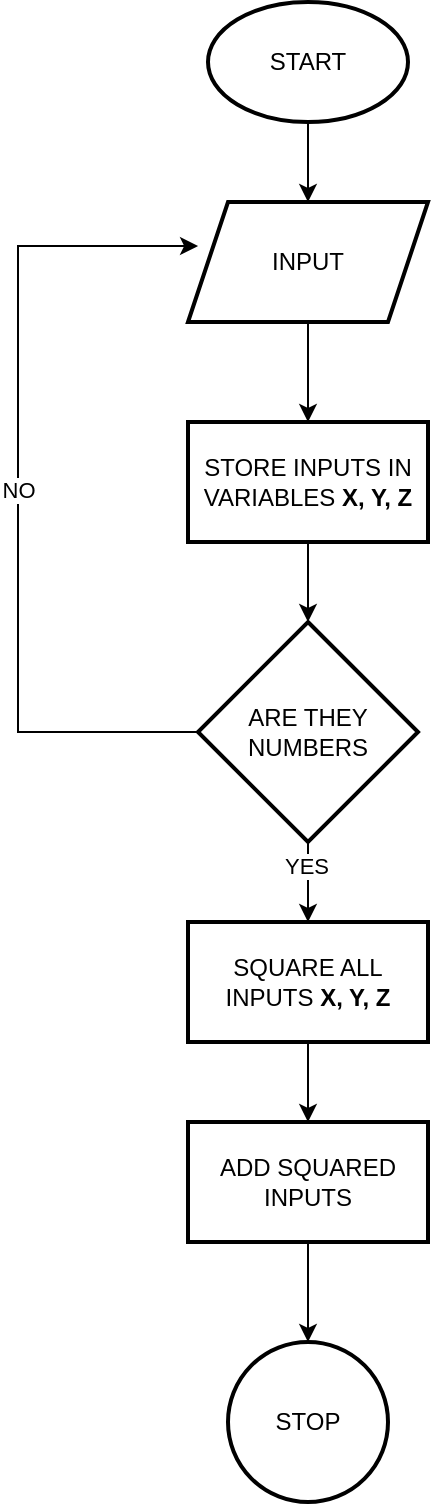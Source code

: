 <mxfile version="21.6.1" type="github">
  <diagram name="Page-1" id="BwnRBdXKa4E6GOIgSqkZ">
    <mxGraphModel dx="1434" dy="788" grid="1" gridSize="10" guides="1" tooltips="1" connect="1" arrows="1" fold="1" page="1" pageScale="1" pageWidth="850" pageHeight="1100" math="0" shadow="0">
      <root>
        <mxCell id="0" />
        <mxCell id="1" parent="0" />
        <mxCell id="X_WVXnbt7o2ZNQTatCL0-10" value="" style="edgeStyle=orthogonalEdgeStyle;rounded=0;orthogonalLoop=1;jettySize=auto;html=1;" parent="1" source="X_WVXnbt7o2ZNQTatCL0-1" target="X_WVXnbt7o2ZNQTatCL0-9" edge="1">
          <mxGeometry relative="1" as="geometry" />
        </mxCell>
        <mxCell id="X_WVXnbt7o2ZNQTatCL0-1" value="START" style="strokeWidth=2;html=1;shape=mxgraph.flowchart.start_1;whiteSpace=wrap;" parent="1" vertex="1">
          <mxGeometry x="375" y="60" width="100" height="60" as="geometry" />
        </mxCell>
        <mxCell id="X_WVXnbt7o2ZNQTatCL0-12" value="" style="edgeStyle=orthogonalEdgeStyle;rounded=0;orthogonalLoop=1;jettySize=auto;html=1;" parent="1" source="X_WVXnbt7o2ZNQTatCL0-9" target="X_WVXnbt7o2ZNQTatCL0-11" edge="1">
          <mxGeometry relative="1" as="geometry" />
        </mxCell>
        <mxCell id="X_WVXnbt7o2ZNQTatCL0-9" value="INPUT" style="shape=parallelogram;perimeter=parallelogramPerimeter;whiteSpace=wrap;html=1;fixedSize=1;strokeWidth=2;" parent="1" vertex="1">
          <mxGeometry x="365" y="160" width="120" height="60" as="geometry" />
        </mxCell>
        <mxCell id="X_WVXnbt7o2ZNQTatCL0-14" value="" style="edgeStyle=orthogonalEdgeStyle;rounded=0;orthogonalLoop=1;jettySize=auto;html=1;" parent="1" source="X_WVXnbt7o2ZNQTatCL0-11" target="X_WVXnbt7o2ZNQTatCL0-13" edge="1">
          <mxGeometry relative="1" as="geometry" />
        </mxCell>
        <mxCell id="X_WVXnbt7o2ZNQTatCL0-11" value="STORE INPUTS IN VARIABLES &lt;b&gt;X, Y, Z&lt;/b&gt;" style="whiteSpace=wrap;html=1;strokeWidth=2;" parent="1" vertex="1">
          <mxGeometry x="365" y="270" width="120" height="60" as="geometry" />
        </mxCell>
        <mxCell id="X_WVXnbt7o2ZNQTatCL0-18" value="NO" style="edgeStyle=elbowEdgeStyle;rounded=0;orthogonalLoop=1;jettySize=auto;html=1;exitX=0;exitY=0.5;exitDx=0;exitDy=0;entryX=0.042;entryY=0.367;entryDx=0;entryDy=0;entryPerimeter=0;elbow=vertical;" parent="1" source="X_WVXnbt7o2ZNQTatCL0-13" target="X_WVXnbt7o2ZNQTatCL0-9" edge="1">
          <mxGeometry relative="1" as="geometry">
            <mxPoint x="290" y="200" as="targetPoint" />
            <Array as="points">
              <mxPoint x="280" y="300" />
            </Array>
          </mxGeometry>
        </mxCell>
        <mxCell id="X_WVXnbt7o2ZNQTatCL0-23" value="" style="edgeStyle=orthogonalEdgeStyle;rounded=0;orthogonalLoop=1;jettySize=auto;html=1;" parent="1" source="X_WVXnbt7o2ZNQTatCL0-13" target="X_WVXnbt7o2ZNQTatCL0-22" edge="1">
          <mxGeometry relative="1" as="geometry" />
        </mxCell>
        <mxCell id="X_WVXnbt7o2ZNQTatCL0-26" value="YES" style="edgeLabel;html=1;align=center;verticalAlign=middle;resizable=0;points=[];" parent="X_WVXnbt7o2ZNQTatCL0-23" vertex="1" connectable="0">
          <mxGeometry x="-0.4" y="3" relative="1" as="geometry">
            <mxPoint x="-4" as="offset" />
          </mxGeometry>
        </mxCell>
        <mxCell id="X_WVXnbt7o2ZNQTatCL0-13" value="ARE THEY NUMBERS" style="rhombus;whiteSpace=wrap;html=1;strokeWidth=2;" parent="1" vertex="1">
          <mxGeometry x="370" y="370" width="110" height="110" as="geometry" />
        </mxCell>
        <mxCell id="X_WVXnbt7o2ZNQTatCL0-25" value="" style="edgeStyle=orthogonalEdgeStyle;rounded=0;orthogonalLoop=1;jettySize=auto;html=1;" parent="1" source="X_WVXnbt7o2ZNQTatCL0-22" target="X_WVXnbt7o2ZNQTatCL0-24" edge="1">
          <mxGeometry relative="1" as="geometry" />
        </mxCell>
        <mxCell id="X_WVXnbt7o2ZNQTatCL0-22" value="SQUARE ALL INPUTS &lt;b&gt;X, Y, Z&lt;/b&gt;" style="whiteSpace=wrap;html=1;strokeWidth=2;" parent="1" vertex="1">
          <mxGeometry x="365" y="520" width="120" height="60" as="geometry" />
        </mxCell>
        <mxCell id="X_WVXnbt7o2ZNQTatCL0-28" value="" style="edgeStyle=orthogonalEdgeStyle;rounded=0;orthogonalLoop=1;jettySize=auto;html=1;" parent="1" source="X_WVXnbt7o2ZNQTatCL0-24" target="X_WVXnbt7o2ZNQTatCL0-27" edge="1">
          <mxGeometry relative="1" as="geometry" />
        </mxCell>
        <mxCell id="X_WVXnbt7o2ZNQTatCL0-24" value="ADD SQUARED INPUTS" style="whiteSpace=wrap;html=1;strokeWidth=2;" parent="1" vertex="1">
          <mxGeometry x="365" y="620" width="120" height="60" as="geometry" />
        </mxCell>
        <mxCell id="X_WVXnbt7o2ZNQTatCL0-27" value="STOP" style="ellipse;whiteSpace=wrap;html=1;strokeWidth=2;" parent="1" vertex="1">
          <mxGeometry x="385" y="730" width="80" height="80" as="geometry" />
        </mxCell>
      </root>
    </mxGraphModel>
  </diagram>
</mxfile>
